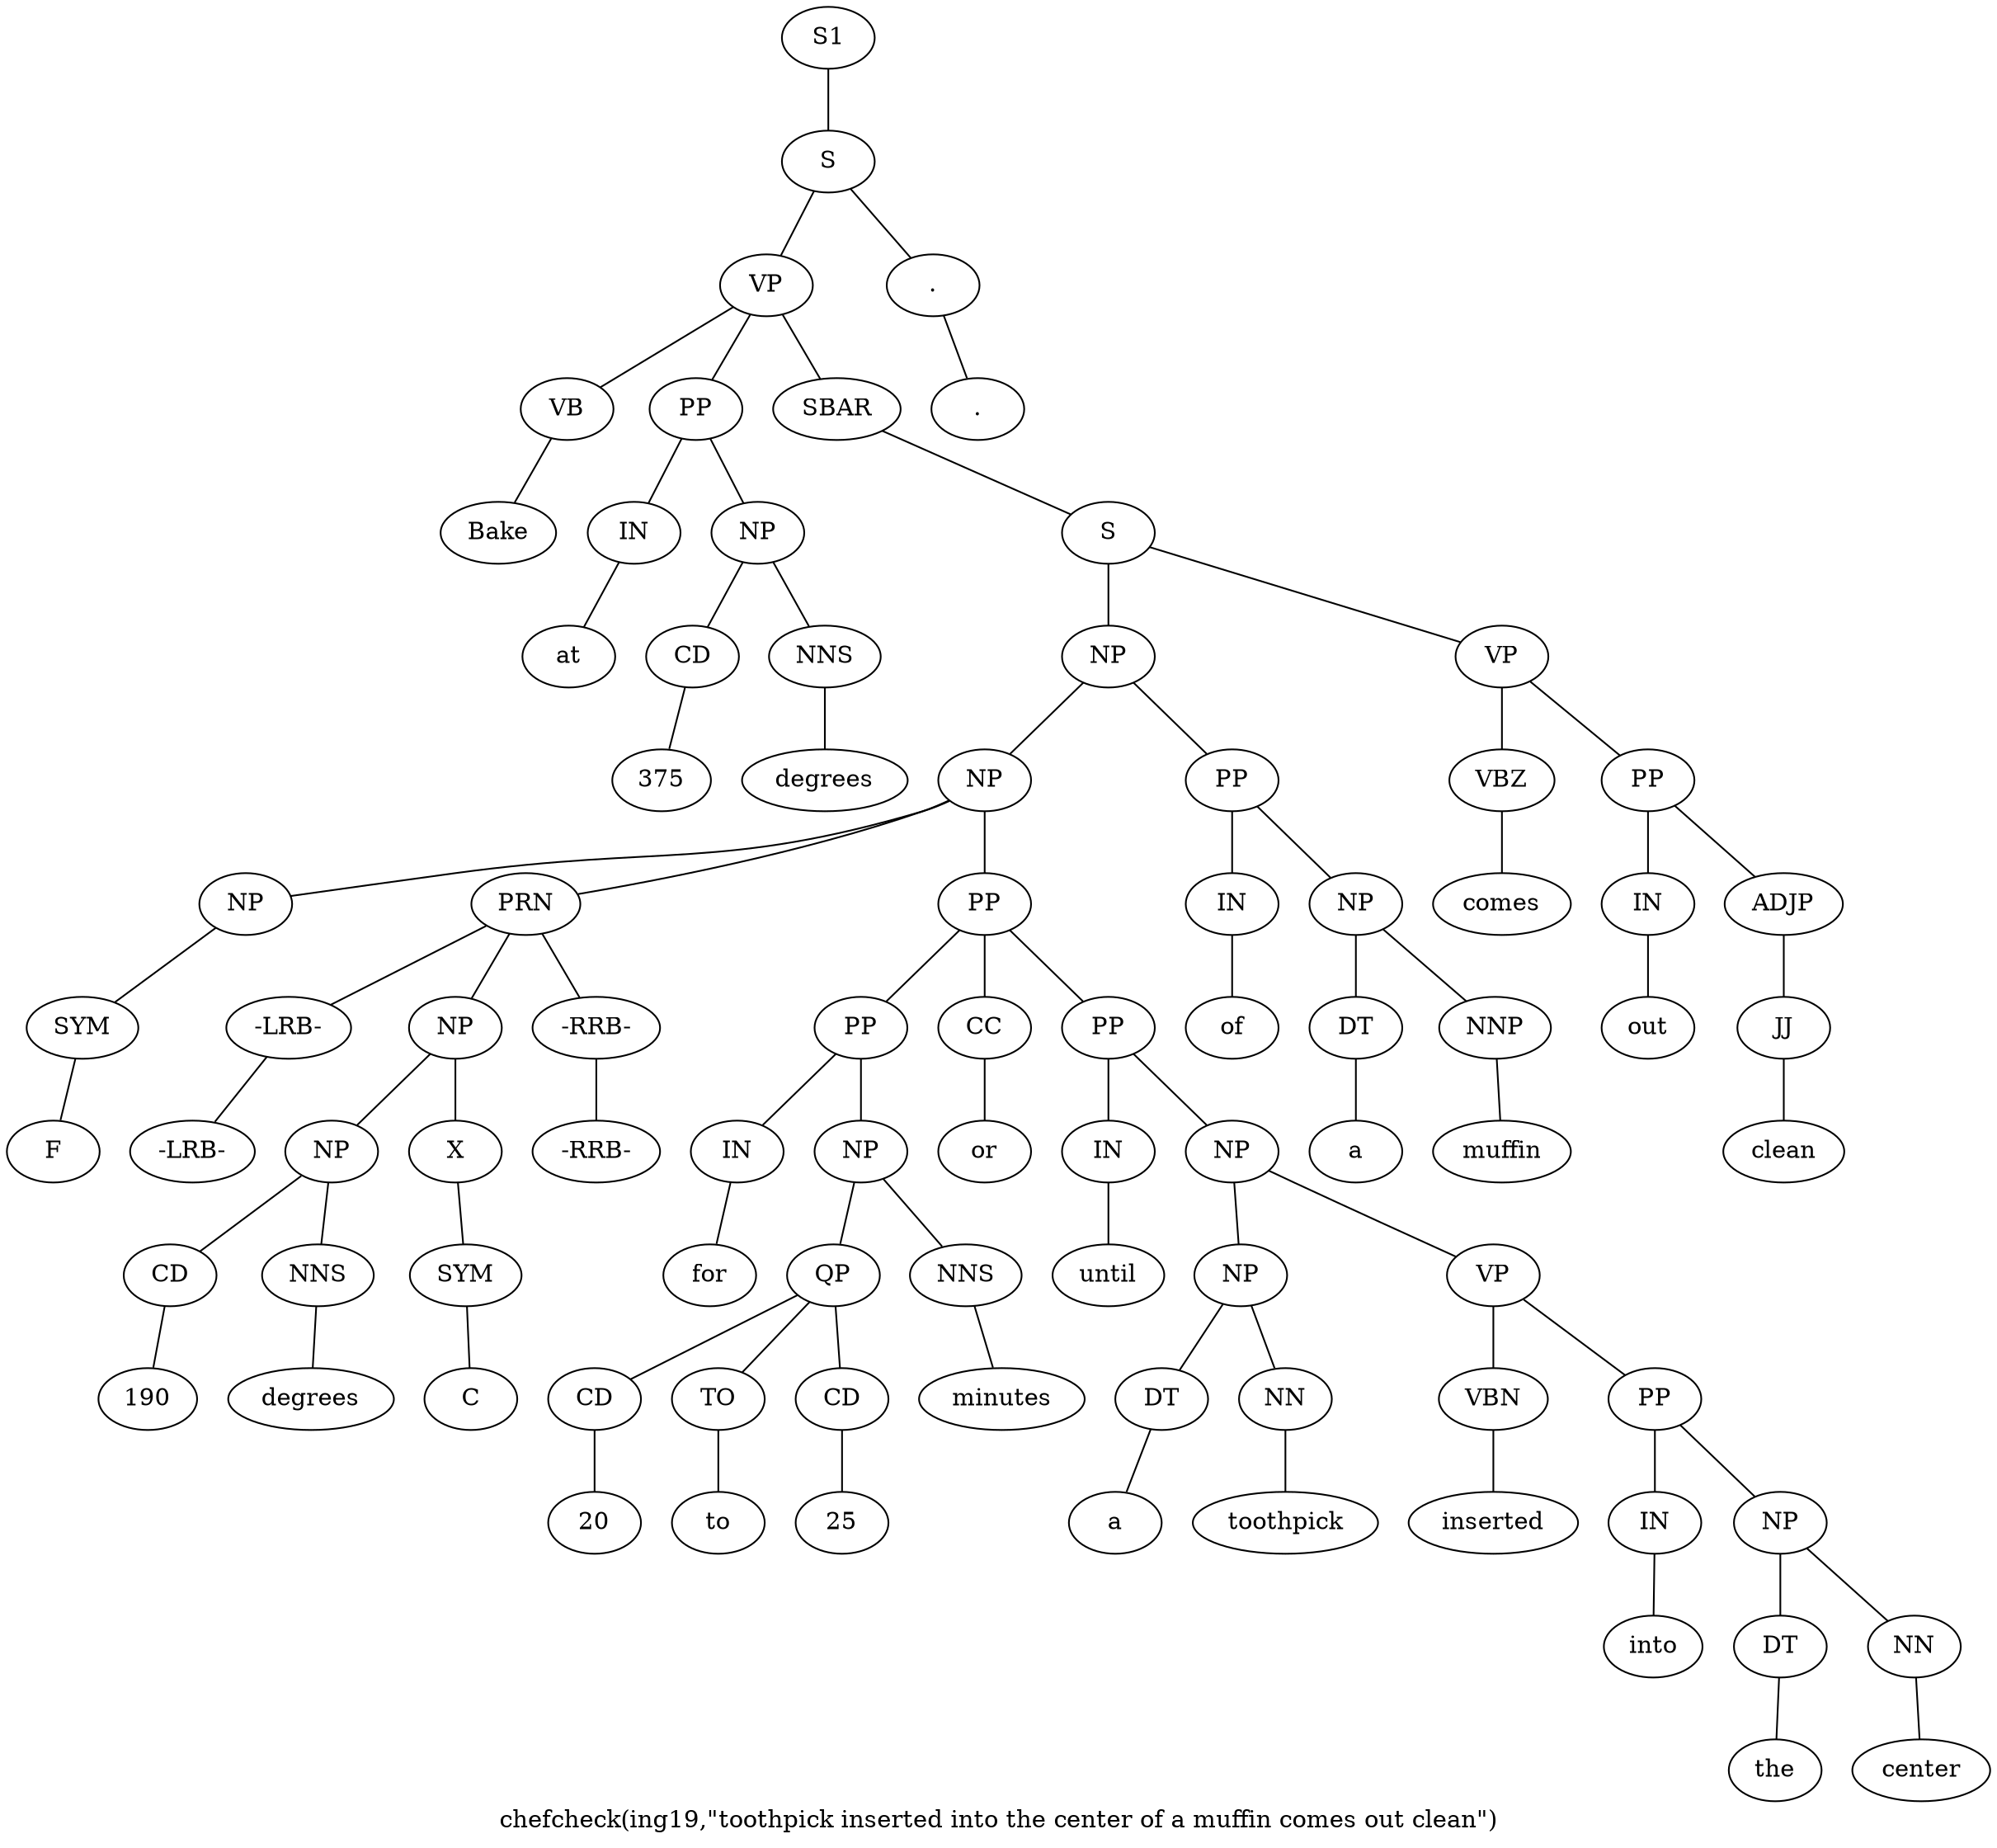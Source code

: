 graph SyntaxGraph {
	label = "chefcheck(ing19,\"toothpick inserted into the center of a muffin comes out clean\")";
	Node0 [label="S1"];
	Node1 [label="S"];
	Node2 [label="VP"];
	Node3 [label="VB"];
	Node4 [label="Bake"];
	Node5 [label="PP"];
	Node6 [label="IN"];
	Node7 [label="at"];
	Node8 [label="NP"];
	Node9 [label="CD"];
	Node10 [label="375"];
	Node11 [label="NNS"];
	Node12 [label="degrees"];
	Node13 [label="SBAR"];
	Node14 [label="S"];
	Node15 [label="NP"];
	Node16 [label="NP"];
	Node17 [label="NP"];
	Node18 [label="SYM"];
	Node19 [label="F"];
	Node20 [label="PRN"];
	Node21 [label="-LRB-"];
	Node22 [label="-LRB-"];
	Node23 [label="NP"];
	Node24 [label="NP"];
	Node25 [label="CD"];
	Node26 [label="190"];
	Node27 [label="NNS"];
	Node28 [label="degrees"];
	Node29 [label="X"];
	Node30 [label="SYM"];
	Node31 [label="C"];
	Node32 [label="-RRB-"];
	Node33 [label="-RRB-"];
	Node34 [label="PP"];
	Node35 [label="PP"];
	Node36 [label="IN"];
	Node37 [label="for"];
	Node38 [label="NP"];
	Node39 [label="QP"];
	Node40 [label="CD"];
	Node41 [label="20"];
	Node42 [label="TO"];
	Node43 [label="to"];
	Node44 [label="CD"];
	Node45 [label="25"];
	Node46 [label="NNS"];
	Node47 [label="minutes"];
	Node48 [label="CC"];
	Node49 [label="or"];
	Node50 [label="PP"];
	Node51 [label="IN"];
	Node52 [label="until"];
	Node53 [label="NP"];
	Node54 [label="NP"];
	Node55 [label="DT"];
	Node56 [label="a"];
	Node57 [label="NN"];
	Node58 [label="toothpick"];
	Node59 [label="VP"];
	Node60 [label="VBN"];
	Node61 [label="inserted"];
	Node62 [label="PP"];
	Node63 [label="IN"];
	Node64 [label="into"];
	Node65 [label="NP"];
	Node66 [label="DT"];
	Node67 [label="the"];
	Node68 [label="NN"];
	Node69 [label="center"];
	Node70 [label="PP"];
	Node71 [label="IN"];
	Node72 [label="of"];
	Node73 [label="NP"];
	Node74 [label="DT"];
	Node75 [label="a"];
	Node76 [label="NNP"];
	Node77 [label="muffin"];
	Node78 [label="VP"];
	Node79 [label="VBZ"];
	Node80 [label="comes"];
	Node81 [label="PP"];
	Node82 [label="IN"];
	Node83 [label="out"];
	Node84 [label="ADJP"];
	Node85 [label="JJ"];
	Node86 [label="clean"];
	Node87 [label="."];
	Node88 [label="."];

	Node0 -- Node1;
	Node1 -- Node2;
	Node1 -- Node87;
	Node2 -- Node3;
	Node2 -- Node5;
	Node2 -- Node13;
	Node3 -- Node4;
	Node5 -- Node6;
	Node5 -- Node8;
	Node6 -- Node7;
	Node8 -- Node9;
	Node8 -- Node11;
	Node9 -- Node10;
	Node11 -- Node12;
	Node13 -- Node14;
	Node14 -- Node15;
	Node14 -- Node78;
	Node15 -- Node16;
	Node15 -- Node70;
	Node16 -- Node17;
	Node16 -- Node20;
	Node16 -- Node34;
	Node17 -- Node18;
	Node18 -- Node19;
	Node20 -- Node21;
	Node20 -- Node23;
	Node20 -- Node32;
	Node21 -- Node22;
	Node23 -- Node24;
	Node23 -- Node29;
	Node24 -- Node25;
	Node24 -- Node27;
	Node25 -- Node26;
	Node27 -- Node28;
	Node29 -- Node30;
	Node30 -- Node31;
	Node32 -- Node33;
	Node34 -- Node35;
	Node34 -- Node48;
	Node34 -- Node50;
	Node35 -- Node36;
	Node35 -- Node38;
	Node36 -- Node37;
	Node38 -- Node39;
	Node38 -- Node46;
	Node39 -- Node40;
	Node39 -- Node42;
	Node39 -- Node44;
	Node40 -- Node41;
	Node42 -- Node43;
	Node44 -- Node45;
	Node46 -- Node47;
	Node48 -- Node49;
	Node50 -- Node51;
	Node50 -- Node53;
	Node51 -- Node52;
	Node53 -- Node54;
	Node53 -- Node59;
	Node54 -- Node55;
	Node54 -- Node57;
	Node55 -- Node56;
	Node57 -- Node58;
	Node59 -- Node60;
	Node59 -- Node62;
	Node60 -- Node61;
	Node62 -- Node63;
	Node62 -- Node65;
	Node63 -- Node64;
	Node65 -- Node66;
	Node65 -- Node68;
	Node66 -- Node67;
	Node68 -- Node69;
	Node70 -- Node71;
	Node70 -- Node73;
	Node71 -- Node72;
	Node73 -- Node74;
	Node73 -- Node76;
	Node74 -- Node75;
	Node76 -- Node77;
	Node78 -- Node79;
	Node78 -- Node81;
	Node79 -- Node80;
	Node81 -- Node82;
	Node81 -- Node84;
	Node82 -- Node83;
	Node84 -- Node85;
	Node85 -- Node86;
	Node87 -- Node88;
}